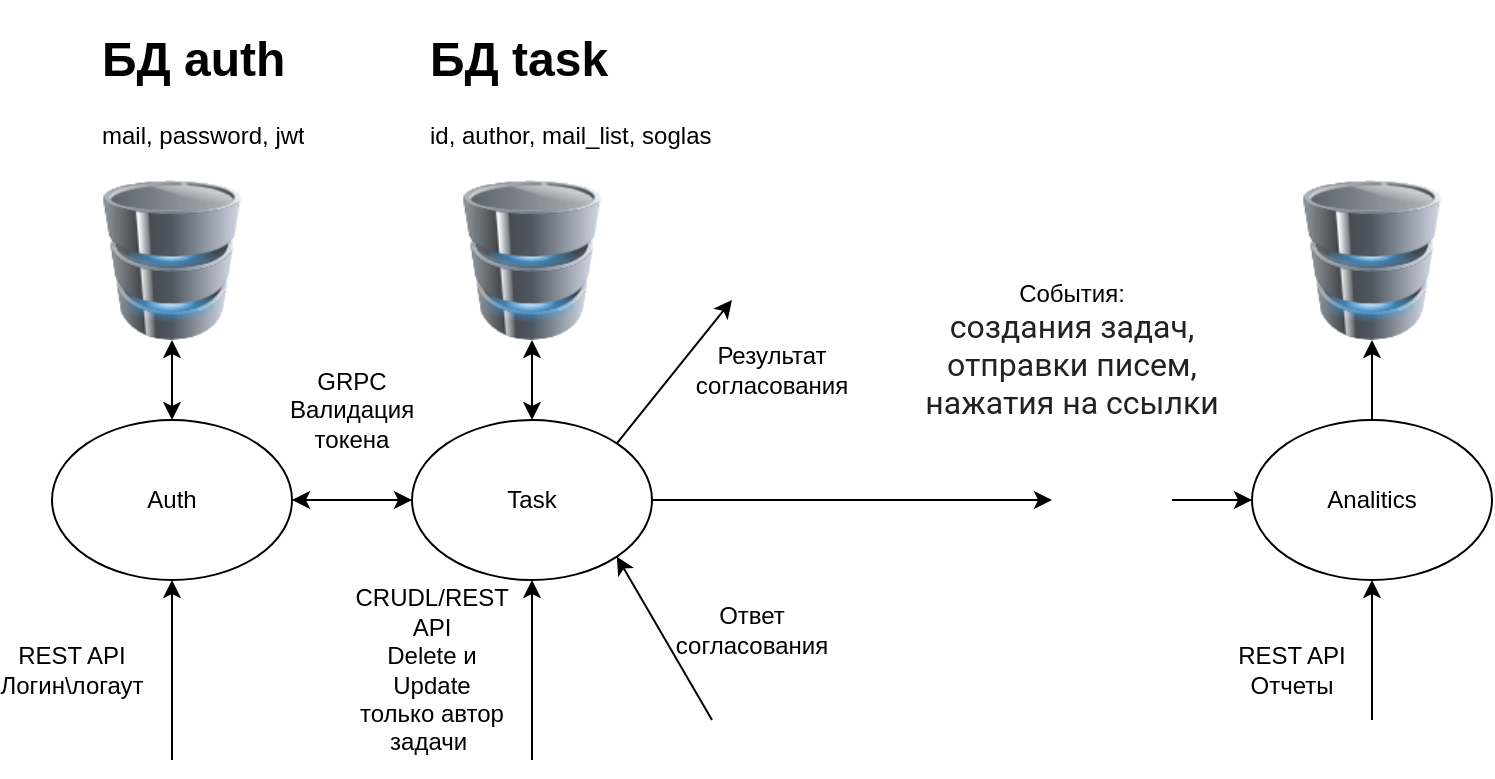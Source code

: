 <mxfile version="18.1.1" type="github">
  <diagram id="5hz5eiuGaNeYdOLzQuJ4" name="Page-1">
    <mxGraphModel dx="1756" dy="644" grid="1" gridSize="10" guides="1" tooltips="1" connect="1" arrows="1" fold="1" page="1" pageScale="1" pageWidth="827" pageHeight="1169" math="0" shadow="0">
      <root>
        <mxCell id="0" />
        <mxCell id="1" parent="0" />
        <mxCell id="ZkRPXI1do07pB-5eDLRz-2" value="Auth" style="ellipse;whiteSpace=wrap;html=1;" parent="1" vertex="1">
          <mxGeometry x="50" y="210" width="120" height="80" as="geometry" />
        </mxCell>
        <mxCell id="ZkRPXI1do07pB-5eDLRz-4" value="REST API&lt;br&gt;Логин\логаут" style="text;html=1;strokeColor=none;fillColor=none;align=center;verticalAlign=middle;whiteSpace=wrap;rounded=0;" parent="1" vertex="1">
          <mxGeometry x="30" y="320" width="60" height="30" as="geometry" />
        </mxCell>
        <mxCell id="ZkRPXI1do07pB-5eDLRz-5" value="" style="image;html=1;image=img/lib/clip_art/computers/Database_128x128.png" parent="1" vertex="1">
          <mxGeometry x="70" y="90" width="80" height="80" as="geometry" />
        </mxCell>
        <mxCell id="ZkRPXI1do07pB-5eDLRz-6" value="" style="endArrow=classic;startArrow=classic;html=1;rounded=0;entryX=0.5;entryY=1;entryDx=0;entryDy=0;exitX=0.5;exitY=0;exitDx=0;exitDy=0;" parent="1" source="ZkRPXI1do07pB-5eDLRz-2" target="ZkRPXI1do07pB-5eDLRz-5" edge="1">
          <mxGeometry width="50" height="50" relative="1" as="geometry">
            <mxPoint x="80" y="220" as="sourcePoint" />
            <mxPoint x="130" y="170" as="targetPoint" />
          </mxGeometry>
        </mxCell>
        <mxCell id="ZkRPXI1do07pB-5eDLRz-8" value="Task" style="ellipse;whiteSpace=wrap;html=1;" parent="1" vertex="1">
          <mxGeometry x="230" y="210" width="120" height="80" as="geometry" />
        </mxCell>
        <mxCell id="ZkRPXI1do07pB-5eDLRz-10" value="" style="shape=image;verticalLabelPosition=bottom;labelBackgroundColor=default;verticalAlign=top;aspect=fixed;imageAspect=0;image=https://cdn.confluent.io/wp-content/uploads/kafka-icon-blue.jpg;" parent="1" vertex="1">
          <mxGeometry x="550" y="220" width="60" height="60" as="geometry" />
        </mxCell>
        <mxCell id="ZkRPXI1do07pB-5eDLRz-13" value="" style="endArrow=classic;html=1;rounded=0;entryX=0;entryY=0.5;entryDx=0;entryDy=0;" parent="1" source="ZkRPXI1do07pB-5eDLRz-8" target="ZkRPXI1do07pB-5eDLRz-10" edge="1">
          <mxGeometry width="50" height="50" relative="1" as="geometry">
            <mxPoint x="290" y="340" as="sourcePoint" />
            <mxPoint x="390" y="250" as="targetPoint" />
          </mxGeometry>
        </mxCell>
        <mxCell id="ZkRPXI1do07pB-5eDLRz-14" value="" style="image;html=1;image=img/lib/clip_art/computers/Database_128x128.png" parent="1" vertex="1">
          <mxGeometry x="250" y="90" width="80" height="80" as="geometry" />
        </mxCell>
        <mxCell id="ZkRPXI1do07pB-5eDLRz-16" value="Analitics" style="ellipse;whiteSpace=wrap;html=1;" parent="1" vertex="1">
          <mxGeometry x="650" y="210" width="120" height="80" as="geometry" />
        </mxCell>
        <mxCell id="ZkRPXI1do07pB-5eDLRz-17" value="" style="endArrow=classic;html=1;rounded=0;exitX=1;exitY=0.5;exitDx=0;exitDy=0;entryX=0;entryY=0.5;entryDx=0;entryDy=0;" parent="1" source="ZkRPXI1do07pB-5eDLRz-10" target="ZkRPXI1do07pB-5eDLRz-16" edge="1">
          <mxGeometry width="50" height="50" relative="1" as="geometry">
            <mxPoint x="490" y="410" as="sourcePoint" />
            <mxPoint x="540" y="360" as="targetPoint" />
          </mxGeometry>
        </mxCell>
        <mxCell id="ZkRPXI1do07pB-5eDLRz-18" value="" style="image;html=1;image=img/lib/clip_art/computers/Database_128x128.png" parent="1" vertex="1">
          <mxGeometry x="665" y="90" width="90" height="80" as="geometry" />
        </mxCell>
        <mxCell id="ZkRPXI1do07pB-5eDLRz-19" value="" style="endArrow=classic;startArrow=classic;html=1;rounded=0;entryX=0.5;entryY=1;entryDx=0;entryDy=0;exitX=0.5;exitY=0;exitDx=0;exitDy=0;" parent="1" source="ZkRPXI1do07pB-5eDLRz-8" target="ZkRPXI1do07pB-5eDLRz-14" edge="1">
          <mxGeometry width="50" height="50" relative="1" as="geometry">
            <mxPoint x="360" y="220" as="sourcePoint" />
            <mxPoint x="410" y="170" as="targetPoint" />
          </mxGeometry>
        </mxCell>
        <mxCell id="ZkRPXI1do07pB-5eDLRz-20" value="" style="endArrow=classic;html=1;rounded=0;exitX=0.5;exitY=0;exitDx=0;exitDy=0;entryX=0.5;entryY=1;entryDx=0;entryDy=0;" parent="1" source="ZkRPXI1do07pB-5eDLRz-16" target="ZkRPXI1do07pB-5eDLRz-18" edge="1">
          <mxGeometry width="50" height="50" relative="1" as="geometry">
            <mxPoint x="680" y="440" as="sourcePoint" />
            <mxPoint x="620" y="170" as="targetPoint" />
          </mxGeometry>
        </mxCell>
        <mxCell id="kIweD1_RtmWxYYrKW9UA-1" value="" style="endArrow=classic;startArrow=classic;html=1;rounded=0;entryX=0;entryY=0.5;entryDx=0;entryDy=0;exitX=1;exitY=0.5;exitDx=0;exitDy=0;" edge="1" parent="1" source="ZkRPXI1do07pB-5eDLRz-2" target="ZkRPXI1do07pB-5eDLRz-8">
          <mxGeometry width="50" height="50" relative="1" as="geometry">
            <mxPoint x="170" y="270" as="sourcePoint" />
            <mxPoint x="220" y="220" as="targetPoint" />
          </mxGeometry>
        </mxCell>
        <mxCell id="kIweD1_RtmWxYYrKW9UA-2" value="" style="endArrow=classic;html=1;rounded=0;entryX=0.5;entryY=1;entryDx=0;entryDy=0;" edge="1" parent="1" target="ZkRPXI1do07pB-5eDLRz-2">
          <mxGeometry width="50" height="50" relative="1" as="geometry">
            <mxPoint x="110" y="380" as="sourcePoint" />
            <mxPoint x="130" y="330" as="targetPoint" />
          </mxGeometry>
        </mxCell>
        <mxCell id="kIweD1_RtmWxYYrKW9UA-3" value="" style="endArrow=classic;html=1;rounded=0;entryX=0.5;entryY=1;entryDx=0;entryDy=0;" edge="1" parent="1" target="ZkRPXI1do07pB-5eDLRz-8">
          <mxGeometry width="50" height="50" relative="1" as="geometry">
            <mxPoint x="290" y="380" as="sourcePoint" />
            <mxPoint x="310" y="330" as="targetPoint" />
          </mxGeometry>
        </mxCell>
        <mxCell id="kIweD1_RtmWxYYrKW9UA-4" value="CRUDL/REST API&lt;br&gt;Delete и Update только автор задачи&amp;nbsp;" style="text;html=1;strokeColor=none;fillColor=none;align=center;verticalAlign=middle;whiteSpace=wrap;rounded=0;" vertex="1" parent="1">
          <mxGeometry x="210" y="320" width="60" height="30" as="geometry" />
        </mxCell>
        <mxCell id="kIweD1_RtmWxYYrKW9UA-5" value="GRPC&lt;br&gt;Валидация токена" style="text;html=1;strokeColor=none;fillColor=none;align=center;verticalAlign=middle;whiteSpace=wrap;rounded=0;" vertex="1" parent="1">
          <mxGeometry x="170" y="190" width="60" height="30" as="geometry" />
        </mxCell>
        <mxCell id="kIweD1_RtmWxYYrKW9UA-8" value="&lt;h1&gt;БД auth&lt;/h1&gt;&lt;p&gt;mail, password, jwt&lt;/p&gt;" style="text;html=1;strokeColor=none;fillColor=none;spacing=5;spacingTop=-20;whiteSpace=wrap;overflow=hidden;rounded=0;" vertex="1" parent="1">
          <mxGeometry x="70" y="10" width="110" height="70" as="geometry" />
        </mxCell>
        <mxCell id="kIweD1_RtmWxYYrKW9UA-9" value="&lt;h1&gt;БД task&lt;/h1&gt;&lt;p&gt;id, author, mail_list, soglas&lt;/p&gt;" style="text;html=1;strokeColor=none;fillColor=none;spacing=5;spacingTop=-20;whiteSpace=wrap;overflow=hidden;rounded=0;" vertex="1" parent="1">
          <mxGeometry x="234" y="10" width="180" height="70" as="geometry" />
        </mxCell>
        <mxCell id="kIweD1_RtmWxYYrKW9UA-11" value="" style="endArrow=classic;html=1;rounded=0;entryX=1;entryY=1;entryDx=0;entryDy=0;" edge="1" parent="1" target="ZkRPXI1do07pB-5eDLRz-8">
          <mxGeometry width="50" height="50" relative="1" as="geometry">
            <mxPoint x="380" y="360" as="sourcePoint" />
            <mxPoint x="440" y="330" as="targetPoint" />
          </mxGeometry>
        </mxCell>
        <mxCell id="kIweD1_RtmWxYYrKW9UA-12" value="Ответ согласования" style="text;html=1;strokeColor=none;fillColor=none;align=center;verticalAlign=middle;whiteSpace=wrap;rounded=0;" vertex="1" parent="1">
          <mxGeometry x="370" y="300" width="60" height="30" as="geometry" />
        </mxCell>
        <mxCell id="kIweD1_RtmWxYYrKW9UA-13" value="" style="endArrow=classic;html=1;rounded=0;exitX=1;exitY=0;exitDx=0;exitDy=0;" edge="1" parent="1" source="ZkRPXI1do07pB-5eDLRz-8">
          <mxGeometry width="50" height="50" relative="1" as="geometry">
            <mxPoint x="360" y="200" as="sourcePoint" />
            <mxPoint x="390" y="150" as="targetPoint" />
          </mxGeometry>
        </mxCell>
        <mxCell id="kIweD1_RtmWxYYrKW9UA-14" value="Результат согласования" style="text;html=1;strokeColor=none;fillColor=none;align=center;verticalAlign=middle;whiteSpace=wrap;rounded=0;" vertex="1" parent="1">
          <mxGeometry x="380" y="170" width="60" height="30" as="geometry" />
        </mxCell>
        <mxCell id="kIweD1_RtmWxYYrKW9UA-15" value="События:&lt;br&gt;&lt;span style=&quot;color: rgb(34, 34, 34); font-family: Roboto, sans-serif; font-size: 16px; text-align: left; background-color: rgb(255, 255, 255);&quot;&gt;создания задач, отправки писем, нажатия на ссылки&lt;/span&gt;" style="text;html=1;strokeColor=none;fillColor=none;align=center;verticalAlign=middle;whiteSpace=wrap;rounded=0;" vertex="1" parent="1">
          <mxGeometry x="470" y="160" width="180" height="30" as="geometry" />
        </mxCell>
        <mxCell id="kIweD1_RtmWxYYrKW9UA-16" value="" style="endArrow=classic;html=1;rounded=0;entryX=0.5;entryY=1;entryDx=0;entryDy=0;" edge="1" parent="1" target="ZkRPXI1do07pB-5eDLRz-16">
          <mxGeometry width="50" height="50" relative="1" as="geometry">
            <mxPoint x="710" y="360" as="sourcePoint" />
            <mxPoint x="740" y="300" as="targetPoint" />
          </mxGeometry>
        </mxCell>
        <mxCell id="kIweD1_RtmWxYYrKW9UA-17" value="REST API&lt;br&gt;Отчеты" style="text;html=1;strokeColor=none;fillColor=none;align=center;verticalAlign=middle;whiteSpace=wrap;rounded=0;" vertex="1" parent="1">
          <mxGeometry x="640" y="320" width="60" height="30" as="geometry" />
        </mxCell>
      </root>
    </mxGraphModel>
  </diagram>
</mxfile>

